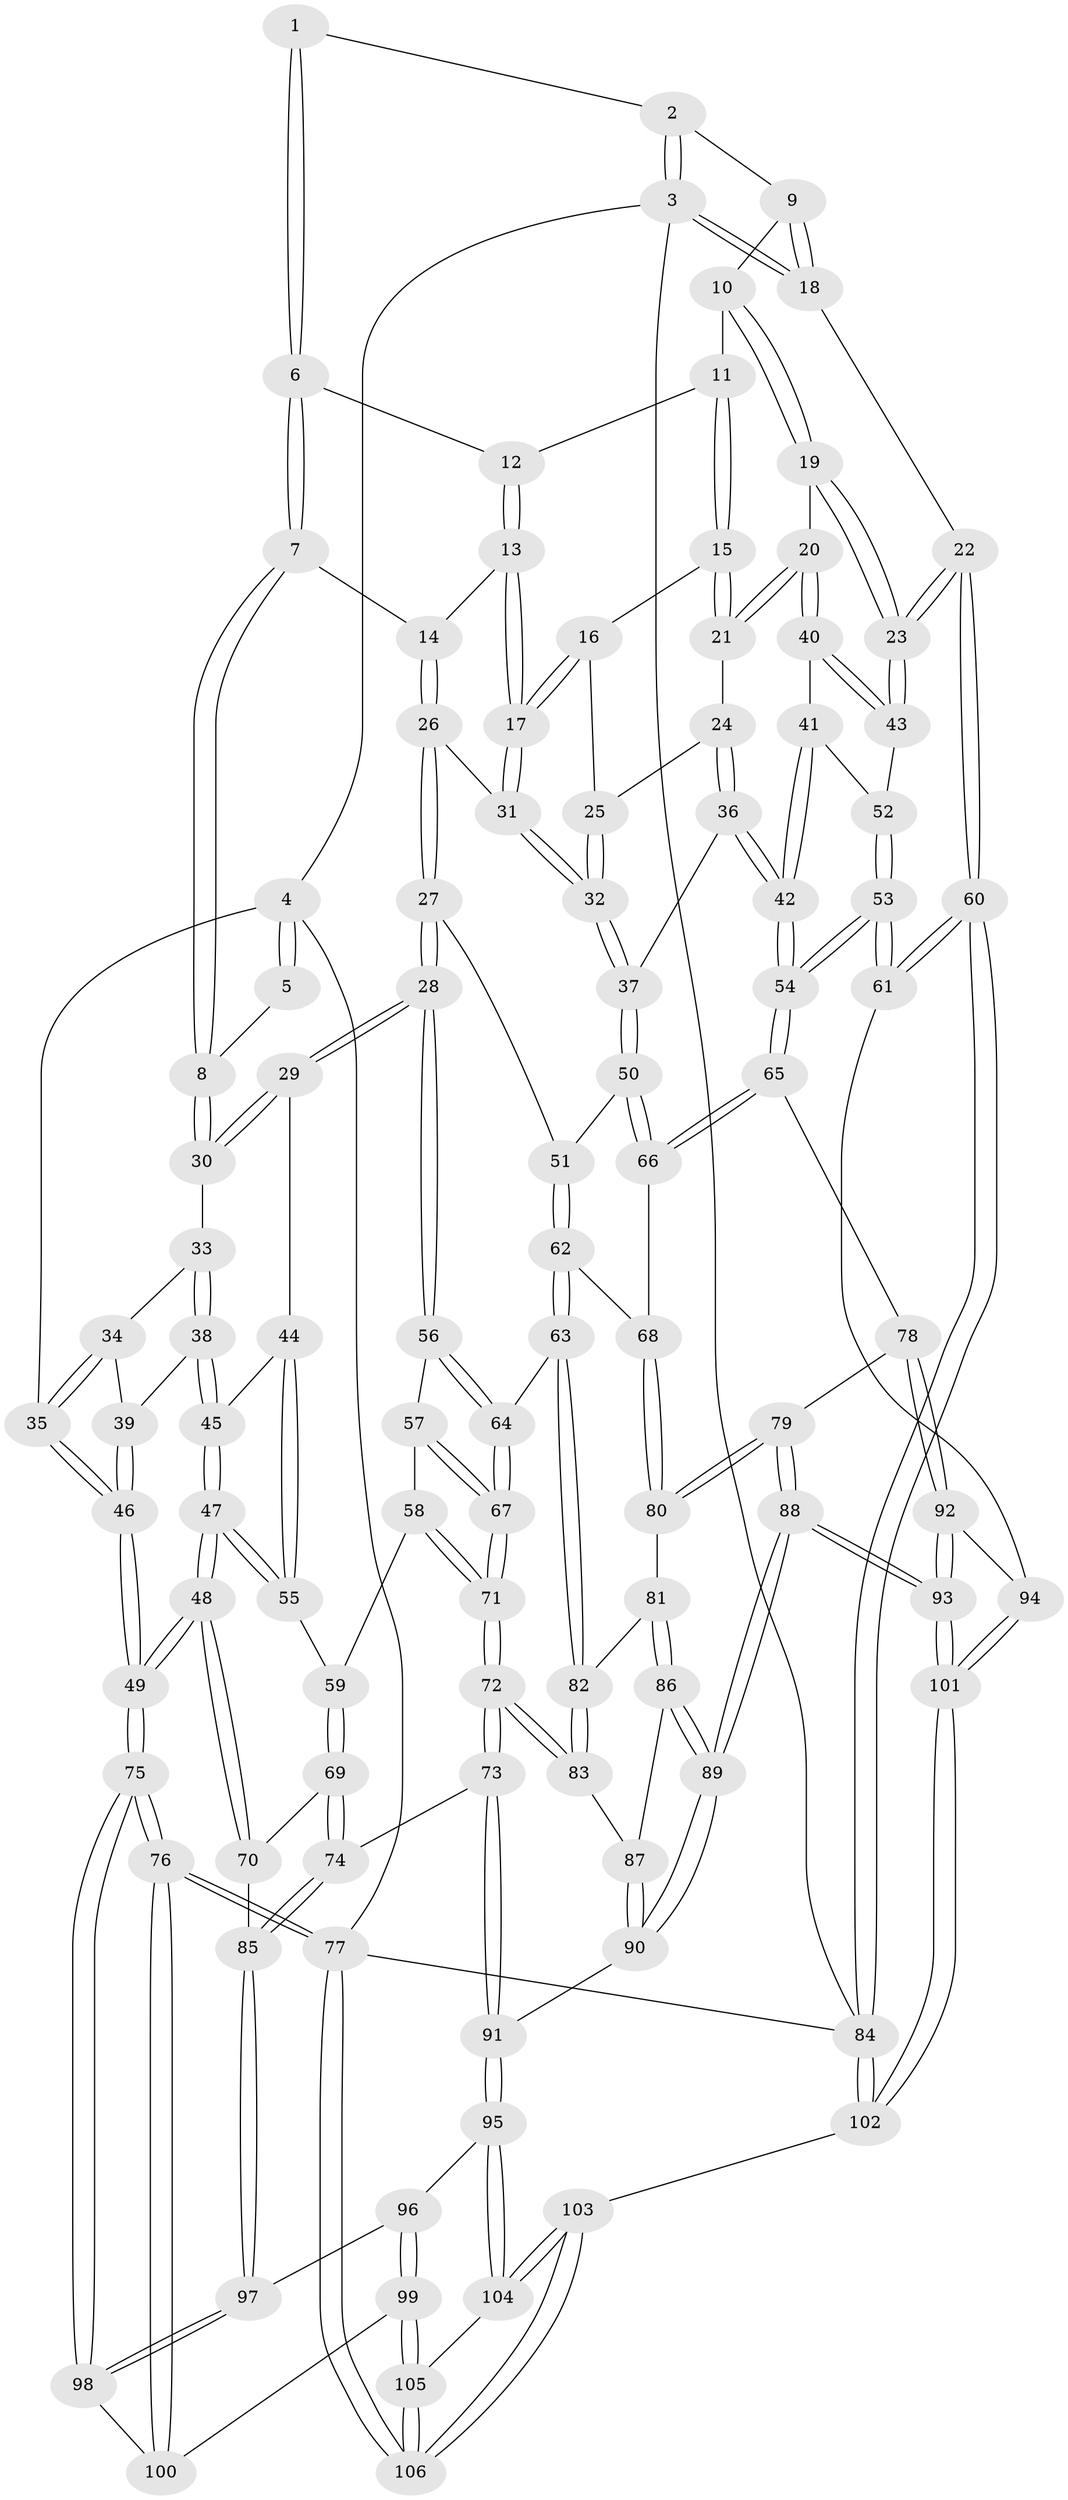// coarse degree distribution, {3: 0.14285714285714285, 2: 0.07142857142857142, 5: 0.38095238095238093, 4: 0.30952380952380953, 7: 0.07142857142857142, 11: 0.023809523809523808}
// Generated by graph-tools (version 1.1) at 2025/06/03/04/25 22:06:40]
// undirected, 106 vertices, 262 edges
graph export_dot {
graph [start="1"]
  node [color=gray90,style=filled];
  1 [pos="+0.6661313758848041+0"];
  2 [pos="+1+0"];
  3 [pos="+1+0"];
  4 [pos="+0+0"];
  5 [pos="+0.27370139434519897+0"];
  6 [pos="+0.661165306964575+0"];
  7 [pos="+0.43639524401776014+0.14946199990602366"];
  8 [pos="+0.2906944733312663+0.12420774785791905"];
  9 [pos="+0.8974360124901279+0.13159652067722966"];
  10 [pos="+0.8883784178077622+0.14712433649819434"];
  11 [pos="+0.7498215355594495+0.13901685930224045"];
  12 [pos="+0.6702613603602029+0"];
  13 [pos="+0.5792787106090894+0.20131936058026728"];
  14 [pos="+0.46683144975752333+0.17838846680042705"];
  15 [pos="+0.735420429910073+0.1872604376469455"];
  16 [pos="+0.726333780747815+0.19356563084996445"];
  17 [pos="+0.5950798015184275+0.22226789974648167"];
  18 [pos="+1+0.232641244987147"];
  19 [pos="+0.896499684278825+0.23175727994811965"];
  20 [pos="+0.8246417750307895+0.2693372552612748"];
  21 [pos="+0.8069604089572908+0.2610761639528208"];
  22 [pos="+1+0.3802038834084524"];
  23 [pos="+1+0.35154582268920936"];
  24 [pos="+0.7503935773594785+0.283745899561169"];
  25 [pos="+0.7152116779036796+0.26317226331423665"];
  26 [pos="+0.44765163576067385+0.3199485967677744"];
  27 [pos="+0.40877346948544535+0.3752098133174729"];
  28 [pos="+0.3560405241102817+0.38202691653507587"];
  29 [pos="+0.2576840771236666+0.2980817899391495"];
  30 [pos="+0.2477446326217266+0.17882128118392318"];
  31 [pos="+0.6030006660233068+0.2942471724799605"];
  32 [pos="+0.635036350643317+0.35390391042252833"];
  33 [pos="+0.20625934479381472+0.1746208751721652"];
  34 [pos="+0.11158089680029093+0.14839632449173498"];
  35 [pos="+0+0"];
  36 [pos="+0.6881228577990149+0.399251846779291"];
  37 [pos="+0.6430902328050625+0.3833670312925404"];
  38 [pos="+0.03707391027751385+0.3107315304389464"];
  39 [pos="+0+0.2762598691151148"];
  40 [pos="+0.8124773860971012+0.34806278677275926"];
  41 [pos="+0.7843537278060787+0.3844586187998213"];
  42 [pos="+0.7309953228722059+0.4222535440333988"];
  43 [pos="+0.9819344751000213+0.3691866568605666"];
  44 [pos="+0.16886579630786944+0.3694960075411179"];
  45 [pos="+0.08969189309511688+0.365253895907505"];
  46 [pos="+0+0.2683527444328527"];
  47 [pos="+0+0.5450287341806539"];
  48 [pos="+0+0.6147654591143806"];
  49 [pos="+0+0.6569831890059417"];
  50 [pos="+0.5874738044612441+0.4257781865077891"];
  51 [pos="+0.48111500222168596+0.4204040537400903"];
  52 [pos="+0.8857914298724635+0.42056424205462156"];
  53 [pos="+0.8178451515512587+0.6008874263639052"];
  54 [pos="+0.7947366711452091+0.5900530570939913"];
  55 [pos="+0.17216126477097302+0.470293618306187"];
  56 [pos="+0.3475472274835489+0.41754633418646264"];
  57 [pos="+0.29097329215807666+0.4733343141273218"];
  58 [pos="+0.24374944039199672+0.5059945863938378"];
  59 [pos="+0.18913717045576048+0.4919440392381731"];
  60 [pos="+1+0.714076928644842"];
  61 [pos="+0.9050581499227505+0.6605788674338775"];
  62 [pos="+0.4645298934507411+0.5537676312517974"];
  63 [pos="+0.4481477746233881+0.5696092401336695"];
  64 [pos="+0.38677587665820506+0.5482722667677554"];
  65 [pos="+0.6894843190855109+0.6195519718344692"];
  66 [pos="+0.5799176906555453+0.522389703658748"];
  67 [pos="+0.32986338617888966+0.5869857878458976"];
  68 [pos="+0.5539002935016154+0.5403990966997784"];
  69 [pos="+0.1520632969689655+0.6031174015861986"];
  70 [pos="+0.06852109818312706+0.6091268175680832"];
  71 [pos="+0.28353545831045124+0.6302903277810514"];
  72 [pos="+0.2783204159323452+0.644689439535614"];
  73 [pos="+0.25526904289080354+0.6613874059548851"];
  74 [pos="+0.25124575424953893+0.6616757366964152"];
  75 [pos="+0+0.6591852797675777"];
  76 [pos="+0+1"];
  77 [pos="+0+1"];
  78 [pos="+0.6562458459715753+0.651176877057889"];
  79 [pos="+0.5892375629053124+0.659069871502834"];
  80 [pos="+0.5499553243554003+0.6441564603272019"];
  81 [pos="+0.48434126030579067+0.649362587507503"];
  82 [pos="+0.4574673004616005+0.6132514332269507"];
  83 [pos="+0.353630394121788+0.6743071635276328"];
  84 [pos="+1+1"];
  85 [pos="+0.18283067537019176+0.724953954744574"];
  86 [pos="+0.4664548139512194+0.726915708170614"];
  87 [pos="+0.368462556099171+0.6925715093057992"];
  88 [pos="+0.5029966887304631+0.8486721876300769"];
  89 [pos="+0.4960893493375615+0.8437383797017207"];
  90 [pos="+0.3622936982368199+0.8301635499225992"];
  91 [pos="+0.31055853921182747+0.8392844847283029"];
  92 [pos="+0.6527030012034365+0.7172099312894553"];
  93 [pos="+0.5395142550497366+0.8885339269035373"];
  94 [pos="+0.7435298483774752+0.8104078601188539"];
  95 [pos="+0.3011611595271364+0.8480216252798922"];
  96 [pos="+0.17511645489732658+0.792398929480493"];
  97 [pos="+0.15701649159247894+0.7522051743506334"];
  98 [pos="+0+0.7337976780026866"];
  99 [pos="+0.13079564811107924+0.8962590597940601"];
  100 [pos="+0.1045883917477916+0.88152011250129"];
  101 [pos="+0.6257868911154487+1"];
  102 [pos="+0.6420393882913845+1"];
  103 [pos="+0.31724136516808543+1"];
  104 [pos="+0.255508063653238+0.9491636612100551"];
  105 [pos="+0.13546994064983772+0.903613353553858"];
  106 [pos="+0+1"];
  1 -- 2;
  1 -- 6;
  1 -- 6;
  2 -- 3;
  2 -- 3;
  2 -- 9;
  3 -- 4;
  3 -- 18;
  3 -- 18;
  3 -- 84;
  4 -- 5;
  4 -- 5;
  4 -- 35;
  4 -- 77;
  5 -- 8;
  6 -- 7;
  6 -- 7;
  6 -- 12;
  7 -- 8;
  7 -- 8;
  7 -- 14;
  8 -- 30;
  8 -- 30;
  9 -- 10;
  9 -- 18;
  9 -- 18;
  10 -- 11;
  10 -- 19;
  10 -- 19;
  11 -- 12;
  11 -- 15;
  11 -- 15;
  12 -- 13;
  12 -- 13;
  13 -- 14;
  13 -- 17;
  13 -- 17;
  14 -- 26;
  14 -- 26;
  15 -- 16;
  15 -- 21;
  15 -- 21;
  16 -- 17;
  16 -- 17;
  16 -- 25;
  17 -- 31;
  17 -- 31;
  18 -- 22;
  19 -- 20;
  19 -- 23;
  19 -- 23;
  20 -- 21;
  20 -- 21;
  20 -- 40;
  20 -- 40;
  21 -- 24;
  22 -- 23;
  22 -- 23;
  22 -- 60;
  22 -- 60;
  23 -- 43;
  23 -- 43;
  24 -- 25;
  24 -- 36;
  24 -- 36;
  25 -- 32;
  25 -- 32;
  26 -- 27;
  26 -- 27;
  26 -- 31;
  27 -- 28;
  27 -- 28;
  27 -- 51;
  28 -- 29;
  28 -- 29;
  28 -- 56;
  28 -- 56;
  29 -- 30;
  29 -- 30;
  29 -- 44;
  30 -- 33;
  31 -- 32;
  31 -- 32;
  32 -- 37;
  32 -- 37;
  33 -- 34;
  33 -- 38;
  33 -- 38;
  34 -- 35;
  34 -- 35;
  34 -- 39;
  35 -- 46;
  35 -- 46;
  36 -- 37;
  36 -- 42;
  36 -- 42;
  37 -- 50;
  37 -- 50;
  38 -- 39;
  38 -- 45;
  38 -- 45;
  39 -- 46;
  39 -- 46;
  40 -- 41;
  40 -- 43;
  40 -- 43;
  41 -- 42;
  41 -- 42;
  41 -- 52;
  42 -- 54;
  42 -- 54;
  43 -- 52;
  44 -- 45;
  44 -- 55;
  44 -- 55;
  45 -- 47;
  45 -- 47;
  46 -- 49;
  46 -- 49;
  47 -- 48;
  47 -- 48;
  47 -- 55;
  47 -- 55;
  48 -- 49;
  48 -- 49;
  48 -- 70;
  48 -- 70;
  49 -- 75;
  49 -- 75;
  50 -- 51;
  50 -- 66;
  50 -- 66;
  51 -- 62;
  51 -- 62;
  52 -- 53;
  52 -- 53;
  53 -- 54;
  53 -- 54;
  53 -- 61;
  53 -- 61;
  54 -- 65;
  54 -- 65;
  55 -- 59;
  56 -- 57;
  56 -- 64;
  56 -- 64;
  57 -- 58;
  57 -- 67;
  57 -- 67;
  58 -- 59;
  58 -- 71;
  58 -- 71;
  59 -- 69;
  59 -- 69;
  60 -- 61;
  60 -- 61;
  60 -- 84;
  60 -- 84;
  61 -- 94;
  62 -- 63;
  62 -- 63;
  62 -- 68;
  63 -- 64;
  63 -- 82;
  63 -- 82;
  64 -- 67;
  64 -- 67;
  65 -- 66;
  65 -- 66;
  65 -- 78;
  66 -- 68;
  67 -- 71;
  67 -- 71;
  68 -- 80;
  68 -- 80;
  69 -- 70;
  69 -- 74;
  69 -- 74;
  70 -- 85;
  71 -- 72;
  71 -- 72;
  72 -- 73;
  72 -- 73;
  72 -- 83;
  72 -- 83;
  73 -- 74;
  73 -- 91;
  73 -- 91;
  74 -- 85;
  74 -- 85;
  75 -- 76;
  75 -- 76;
  75 -- 98;
  75 -- 98;
  76 -- 77;
  76 -- 77;
  76 -- 100;
  76 -- 100;
  77 -- 106;
  77 -- 106;
  77 -- 84;
  78 -- 79;
  78 -- 92;
  78 -- 92;
  79 -- 80;
  79 -- 80;
  79 -- 88;
  79 -- 88;
  80 -- 81;
  81 -- 82;
  81 -- 86;
  81 -- 86;
  82 -- 83;
  82 -- 83;
  83 -- 87;
  84 -- 102;
  84 -- 102;
  85 -- 97;
  85 -- 97;
  86 -- 87;
  86 -- 89;
  86 -- 89;
  87 -- 90;
  87 -- 90;
  88 -- 89;
  88 -- 89;
  88 -- 93;
  88 -- 93;
  89 -- 90;
  89 -- 90;
  90 -- 91;
  91 -- 95;
  91 -- 95;
  92 -- 93;
  92 -- 93;
  92 -- 94;
  93 -- 101;
  93 -- 101;
  94 -- 101;
  94 -- 101;
  95 -- 96;
  95 -- 104;
  95 -- 104;
  96 -- 97;
  96 -- 99;
  96 -- 99;
  97 -- 98;
  97 -- 98;
  98 -- 100;
  99 -- 100;
  99 -- 105;
  99 -- 105;
  101 -- 102;
  101 -- 102;
  102 -- 103;
  103 -- 104;
  103 -- 104;
  103 -- 106;
  103 -- 106;
  104 -- 105;
  105 -- 106;
  105 -- 106;
}
